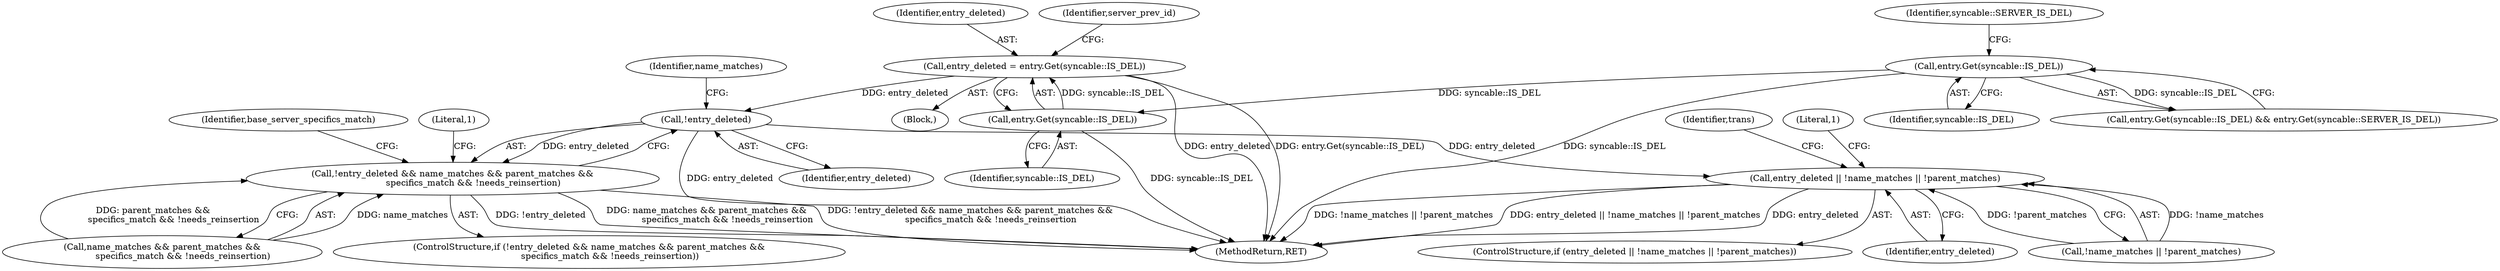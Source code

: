 digraph "0_Chrome_fcd3a7a671ecf2d5f46ea34787d27507a914d2f5_5@API" {
"1000336" [label="(Call,!entry_deleted)"];
"1000158" [label="(Call,entry_deleted = entry.Get(syncable::IS_DEL))"];
"1000160" [label="(Call,entry.Get(syncable::IS_DEL))"];
"1000123" [label="(Call,entry.Get(syncable::IS_DEL))"];
"1000335" [label="(Call,!entry_deleted && name_matches && parent_matches &&\n               specifics_match && !needs_reinsertion)"];
"1000389" [label="(Call,entry_deleted || !name_matches || !parent_matches)"];
"1000388" [label="(ControlStructure,if (entry_deleted || !name_matches || !parent_matches))"];
"1000517" [label="(MethodReturn,RET)"];
"1000160" [label="(Call,entry.Get(syncable::IS_DEL))"];
"1000390" [label="(Identifier,entry_deleted)"];
"1000338" [label="(Call,name_matches && parent_matches &&\n               specifics_match && !needs_reinsertion)"];
"1000123" [label="(Call,entry.Get(syncable::IS_DEL))"];
"1000161" [label="(Identifier,syncable::IS_DEL)"];
"1000368" [label="(Identifier,base_server_specifics_match)"];
"1000418" [label="(Literal,1)"];
"1000391" [label="(Call,!name_matches || !parent_matches)"];
"1000124" [label="(Identifier,syncable::IS_DEL)"];
"1000164" [label="(Identifier,server_prev_id)"];
"1000159" [label="(Identifier,entry_deleted)"];
"1000339" [label="(Identifier,name_matches)"];
"1000334" [label="(ControlStructure,if (!entry_deleted && name_matches && parent_matches &&\n               specifics_match && !needs_reinsertion))"];
"1000336" [label="(Call,!entry_deleted)"];
"1000140" [label="(Block,)"];
"1000389" [label="(Call,entry_deleted || !name_matches || !parent_matches)"];
"1000158" [label="(Call,entry_deleted = entry.Get(syncable::IS_DEL))"];
"1000349" [label="(Literal,1)"];
"1000337" [label="(Identifier,entry_deleted)"];
"1000398" [label="(Identifier,trans)"];
"1000122" [label="(Call,entry.Get(syncable::IS_DEL) && entry.Get(syncable::SERVER_IS_DEL))"];
"1000126" [label="(Identifier,syncable::SERVER_IS_DEL)"];
"1000335" [label="(Call,!entry_deleted && name_matches && parent_matches &&\n               specifics_match && !needs_reinsertion)"];
"1000336" -> "1000335"  [label="AST: "];
"1000336" -> "1000337"  [label="CFG: "];
"1000337" -> "1000336"  [label="AST: "];
"1000339" -> "1000336"  [label="CFG: "];
"1000335" -> "1000336"  [label="CFG: "];
"1000336" -> "1000517"  [label="DDG: entry_deleted"];
"1000336" -> "1000335"  [label="DDG: entry_deleted"];
"1000158" -> "1000336"  [label="DDG: entry_deleted"];
"1000336" -> "1000389"  [label="DDG: entry_deleted"];
"1000158" -> "1000140"  [label="AST: "];
"1000158" -> "1000160"  [label="CFG: "];
"1000159" -> "1000158"  [label="AST: "];
"1000160" -> "1000158"  [label="AST: "];
"1000164" -> "1000158"  [label="CFG: "];
"1000158" -> "1000517"  [label="DDG: entry_deleted"];
"1000158" -> "1000517"  [label="DDG: entry.Get(syncable::IS_DEL)"];
"1000160" -> "1000158"  [label="DDG: syncable::IS_DEL"];
"1000160" -> "1000161"  [label="CFG: "];
"1000161" -> "1000160"  [label="AST: "];
"1000160" -> "1000517"  [label="DDG: syncable::IS_DEL"];
"1000123" -> "1000160"  [label="DDG: syncable::IS_DEL"];
"1000123" -> "1000122"  [label="AST: "];
"1000123" -> "1000124"  [label="CFG: "];
"1000124" -> "1000123"  [label="AST: "];
"1000126" -> "1000123"  [label="CFG: "];
"1000122" -> "1000123"  [label="CFG: "];
"1000123" -> "1000517"  [label="DDG: syncable::IS_DEL"];
"1000123" -> "1000122"  [label="DDG: syncable::IS_DEL"];
"1000335" -> "1000334"  [label="AST: "];
"1000335" -> "1000338"  [label="CFG: "];
"1000338" -> "1000335"  [label="AST: "];
"1000349" -> "1000335"  [label="CFG: "];
"1000368" -> "1000335"  [label="CFG: "];
"1000335" -> "1000517"  [label="DDG: !entry_deleted"];
"1000335" -> "1000517"  [label="DDG: name_matches && parent_matches &&\n               specifics_match && !needs_reinsertion"];
"1000335" -> "1000517"  [label="DDG: !entry_deleted && name_matches && parent_matches &&\n               specifics_match && !needs_reinsertion"];
"1000338" -> "1000335"  [label="DDG: name_matches"];
"1000338" -> "1000335"  [label="DDG: parent_matches &&\n               specifics_match && !needs_reinsertion"];
"1000389" -> "1000388"  [label="AST: "];
"1000389" -> "1000390"  [label="CFG: "];
"1000389" -> "1000391"  [label="CFG: "];
"1000390" -> "1000389"  [label="AST: "];
"1000391" -> "1000389"  [label="AST: "];
"1000398" -> "1000389"  [label="CFG: "];
"1000418" -> "1000389"  [label="CFG: "];
"1000389" -> "1000517"  [label="DDG: entry_deleted || !name_matches || !parent_matches"];
"1000389" -> "1000517"  [label="DDG: entry_deleted"];
"1000389" -> "1000517"  [label="DDG: !name_matches || !parent_matches"];
"1000391" -> "1000389"  [label="DDG: !name_matches"];
"1000391" -> "1000389"  [label="DDG: !parent_matches"];
}
